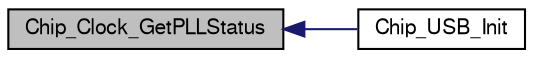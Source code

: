digraph "Chip_Clock_GetPLLStatus"
{
  edge [fontname="FreeSans",fontsize="10",labelfontname="FreeSans",labelfontsize="10"];
  node [fontname="FreeSans",fontsize="10",shape=record];
  rankdir="LR";
  Node1 [label="Chip_Clock_GetPLLStatus",height=0.2,width=0.4,color="black", fillcolor="grey75", style="filled", fontcolor="black"];
  Node1 -> Node2 [dir="back",color="midnightblue",fontsize="10",style="solid"];
  Node2 [label="Chip_USB_Init",height=0.2,width=0.4,color="black", fillcolor="white", style="filled",URL="$group__SUPPORT__17XX__40XX__FUNC.html#gaa098023402e8e6034f34663ce39d9ccd",tooltip="USB Pin and clock initialization Calling this function will initialize the USB pins and the clock..."];
}

